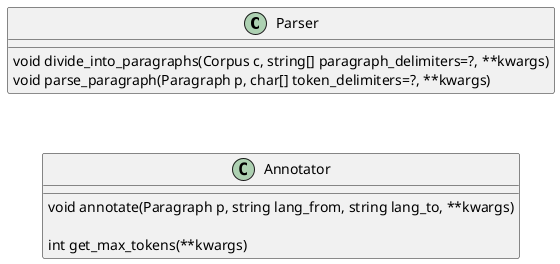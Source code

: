 @startuml

class Parser {
	void divide_into_paragraphs(Corpus c, string[] paragraph_delimiters=?, **kwargs)
	void parse_paragraph(Paragraph p, char[] token_delimiters=?, **kwargs)
}

class Annotator {
	void annotate(Paragraph p, string lang_from, string lang_to, **kwargs)

	int get_max_tokens(**kwargs)
}

Parser -[hidden]-> Annotator

@enduml
